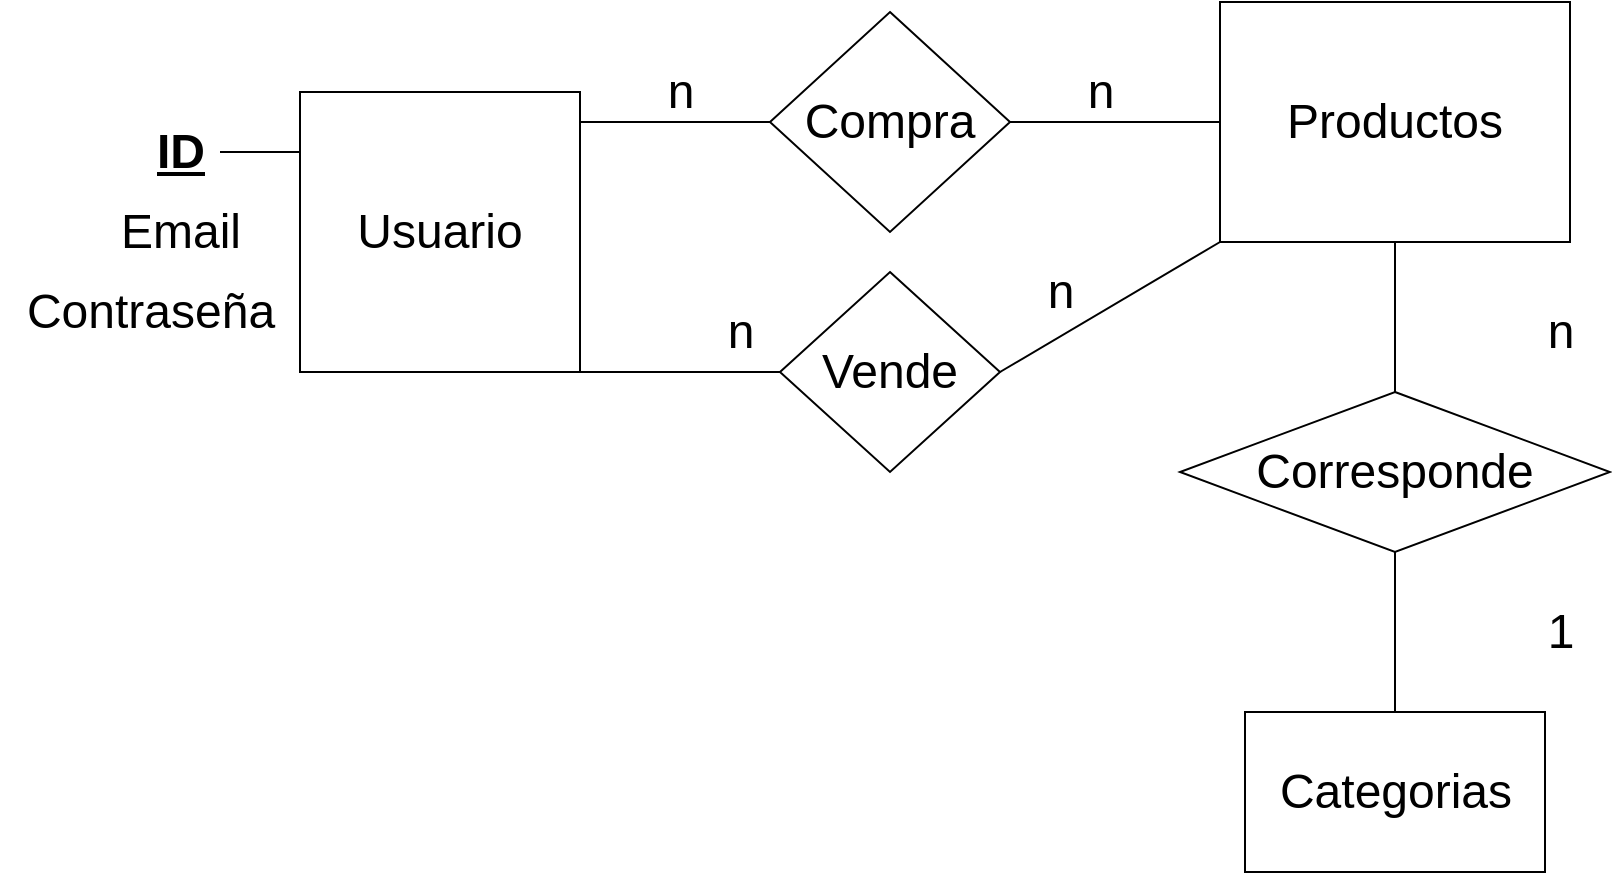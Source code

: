 <mxfile version="20.2.3" type="github">
  <diagram id="R2lEEEUBdFMjLlhIrx00" name="Page-1">
    <mxGraphModel dx="2192" dy="557" grid="1" gridSize="10" guides="1" tooltips="1" connect="1" arrows="1" fold="1" page="1" pageScale="1" pageWidth="850" pageHeight="1100" math="0" shadow="0" extFonts="Permanent Marker^https://fonts.googleapis.com/css?family=Permanent+Marker">
      <root>
        <mxCell id="0" />
        <mxCell id="1" parent="0" />
        <mxCell id="hoGQhK3R850PySRwXlUN-2" value="&lt;font style=&quot;font-size: 24px;&quot;&gt;Usuario&lt;/font&gt;" style="whiteSpace=wrap;html=1;aspect=fixed;" vertex="1" parent="1">
          <mxGeometry x="100" y="90" width="140" height="140" as="geometry" />
        </mxCell>
        <mxCell id="hoGQhK3R850PySRwXlUN-3" value="Vende" style="rhombus;whiteSpace=wrap;html=1;fontSize=24;" vertex="1" parent="1">
          <mxGeometry x="340" y="180" width="110" height="100" as="geometry" />
        </mxCell>
        <mxCell id="hoGQhK3R850PySRwXlUN-4" value="Compra" style="rhombus;whiteSpace=wrap;html=1;fontSize=24;" vertex="1" parent="1">
          <mxGeometry x="335" y="50" width="120" height="110" as="geometry" />
        </mxCell>
        <mxCell id="hoGQhK3R850PySRwXlUN-5" value="Productos" style="rounded=0;whiteSpace=wrap;html=1;fontSize=24;" vertex="1" parent="1">
          <mxGeometry x="560" y="45" width="175" height="120" as="geometry" />
        </mxCell>
        <mxCell id="hoGQhK3R850PySRwXlUN-6" value="Categorias" style="rounded=0;whiteSpace=wrap;html=1;fontSize=24;" vertex="1" parent="1">
          <mxGeometry x="572.5" y="400" width="150" height="80" as="geometry" />
        </mxCell>
        <mxCell id="hoGQhK3R850PySRwXlUN-7" value="Corresponde" style="rhombus;whiteSpace=wrap;html=1;fontSize=24;" vertex="1" parent="1">
          <mxGeometry x="540" y="240" width="215" height="80" as="geometry" />
        </mxCell>
        <mxCell id="hoGQhK3R850PySRwXlUN-9" value="" style="endArrow=none;html=1;rounded=0;fontSize=24;exitX=0;exitY=0.5;exitDx=0;exitDy=0;" edge="1" parent="1" source="hoGQhK3R850PySRwXlUN-4">
          <mxGeometry width="50" height="50" relative="1" as="geometry">
            <mxPoint x="230" y="150" as="sourcePoint" />
            <mxPoint x="240" y="105" as="targetPoint" />
          </mxGeometry>
        </mxCell>
        <mxCell id="hoGQhK3R850PySRwXlUN-12" value="" style="endArrow=none;html=1;rounded=0;fontSize=24;entryX=0;entryY=0.5;entryDx=0;entryDy=0;exitX=1;exitY=1;exitDx=0;exitDy=0;" edge="1" parent="1" source="hoGQhK3R850PySRwXlUN-2" target="hoGQhK3R850PySRwXlUN-3">
          <mxGeometry width="50" height="50" relative="1" as="geometry">
            <mxPoint x="300" y="290" as="sourcePoint" />
            <mxPoint x="300" y="230" as="targetPoint" />
          </mxGeometry>
        </mxCell>
        <mxCell id="hoGQhK3R850PySRwXlUN-13" value="" style="endArrow=none;html=1;rounded=0;fontSize=24;entryX=0;entryY=1;entryDx=0;entryDy=0;exitX=1;exitY=0.5;exitDx=0;exitDy=0;" edge="1" parent="1" source="hoGQhK3R850PySRwXlUN-3" target="hoGQhK3R850PySRwXlUN-5">
          <mxGeometry width="50" height="50" relative="1" as="geometry">
            <mxPoint x="530" y="310" as="sourcePoint" />
            <mxPoint x="580" y="260" as="targetPoint" />
          </mxGeometry>
        </mxCell>
        <mxCell id="hoGQhK3R850PySRwXlUN-14" value="" style="endArrow=none;html=1;rounded=0;fontSize=24;exitX=1;exitY=0.5;exitDx=0;exitDy=0;entryX=0;entryY=0.5;entryDx=0;entryDy=0;" edge="1" parent="1" source="hoGQhK3R850PySRwXlUN-4" target="hoGQhK3R850PySRwXlUN-5">
          <mxGeometry width="50" height="50" relative="1" as="geometry">
            <mxPoint x="530" y="310" as="sourcePoint" />
            <mxPoint x="580" y="260" as="targetPoint" />
          </mxGeometry>
        </mxCell>
        <mxCell id="hoGQhK3R850PySRwXlUN-15" value="" style="endArrow=none;html=1;rounded=0;fontSize=24;entryX=0.5;entryY=1;entryDx=0;entryDy=0;exitX=0.5;exitY=0;exitDx=0;exitDy=0;" edge="1" parent="1" source="hoGQhK3R850PySRwXlUN-7" target="hoGQhK3R850PySRwXlUN-5">
          <mxGeometry width="50" height="50" relative="1" as="geometry">
            <mxPoint x="530" y="310" as="sourcePoint" />
            <mxPoint x="580" y="260" as="targetPoint" />
          </mxGeometry>
        </mxCell>
        <mxCell id="hoGQhK3R850PySRwXlUN-16" value="" style="endArrow=none;html=1;rounded=0;fontSize=24;exitX=0.5;exitY=0;exitDx=0;exitDy=0;entryX=0.5;entryY=1;entryDx=0;entryDy=0;" edge="1" parent="1" source="hoGQhK3R850PySRwXlUN-6" target="hoGQhK3R850PySRwXlUN-7">
          <mxGeometry width="50" height="50" relative="1" as="geometry">
            <mxPoint x="530" y="310" as="sourcePoint" />
            <mxPoint x="580" y="260" as="targetPoint" />
          </mxGeometry>
        </mxCell>
        <mxCell id="hoGQhK3R850PySRwXlUN-17" value="n" style="text;html=1;align=center;verticalAlign=middle;resizable=0;points=[];autosize=1;strokeColor=none;fillColor=none;fontSize=24;" vertex="1" parent="1">
          <mxGeometry x="270" y="70" width="40" height="40" as="geometry" />
        </mxCell>
        <mxCell id="hoGQhK3R850PySRwXlUN-18" value="n" style="text;html=1;align=center;verticalAlign=middle;resizable=0;points=[];autosize=1;strokeColor=none;fillColor=none;fontSize=24;" vertex="1" parent="1">
          <mxGeometry x="300" y="190" width="40" height="40" as="geometry" />
        </mxCell>
        <mxCell id="hoGQhK3R850PySRwXlUN-19" value="n" style="text;html=1;align=center;verticalAlign=middle;resizable=0;points=[];autosize=1;strokeColor=none;fillColor=none;fontSize=24;" vertex="1" parent="1">
          <mxGeometry x="480" y="70" width="40" height="40" as="geometry" />
        </mxCell>
        <mxCell id="hoGQhK3R850PySRwXlUN-20" value="n" style="text;html=1;align=center;verticalAlign=middle;resizable=0;points=[];autosize=1;strokeColor=none;fillColor=none;fontSize=24;" vertex="1" parent="1">
          <mxGeometry x="460" y="170" width="40" height="40" as="geometry" />
        </mxCell>
        <mxCell id="hoGQhK3R850PySRwXlUN-21" value="n" style="text;html=1;align=center;verticalAlign=middle;resizable=0;points=[];autosize=1;strokeColor=none;fillColor=none;fontSize=24;" vertex="1" parent="1">
          <mxGeometry x="710" y="190" width="40" height="40" as="geometry" />
        </mxCell>
        <mxCell id="hoGQhK3R850PySRwXlUN-22" value="1" style="text;html=1;align=center;verticalAlign=middle;resizable=0;points=[];autosize=1;strokeColor=none;fillColor=none;fontSize=24;" vertex="1" parent="1">
          <mxGeometry x="710" y="340" width="40" height="40" as="geometry" />
        </mxCell>
        <mxCell id="hoGQhK3R850PySRwXlUN-24" value="Email" style="text;html=1;align=center;verticalAlign=middle;resizable=0;points=[];autosize=1;strokeColor=none;fillColor=none;fontSize=24;" vertex="1" parent="1">
          <mxGeometry y="140" width="80" height="40" as="geometry" />
        </mxCell>
        <mxCell id="hoGQhK3R850PySRwXlUN-27" value="Contraseña" style="text;html=1;align=center;verticalAlign=middle;resizable=0;points=[];autosize=1;strokeColor=none;fillColor=none;fontSize=24;" vertex="1" parent="1">
          <mxGeometry x="-50" y="180" width="150" height="40" as="geometry" />
        </mxCell>
        <mxCell id="hoGQhK3R850PySRwXlUN-28" value="" style="endArrow=none;html=1;rounded=0;fontSize=24;" edge="1" parent="1">
          <mxGeometry width="50" height="50" relative="1" as="geometry">
            <mxPoint x="60" y="120" as="sourcePoint" />
            <mxPoint x="100" y="120" as="targetPoint" />
          </mxGeometry>
        </mxCell>
        <mxCell id="hoGQhK3R850PySRwXlUN-29" value="&lt;u&gt;&lt;b&gt;ID&lt;/b&gt;&lt;/u&gt;" style="text;html=1;align=center;verticalAlign=middle;resizable=0;points=[];autosize=1;strokeColor=none;fillColor=none;fontSize=24;" vertex="1" parent="1">
          <mxGeometry x="15" y="100" width="50" height="40" as="geometry" />
        </mxCell>
      </root>
    </mxGraphModel>
  </diagram>
</mxfile>
